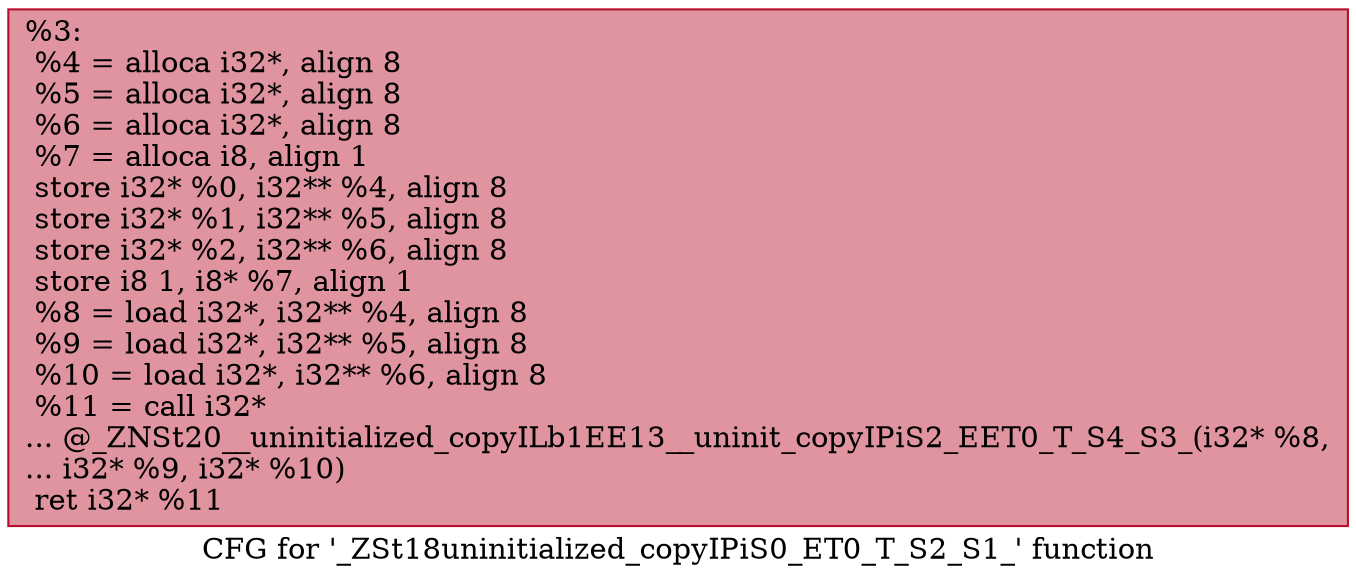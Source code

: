 digraph "CFG for '_ZSt18uninitialized_copyIPiS0_ET0_T_S2_S1_' function" {
	label="CFG for '_ZSt18uninitialized_copyIPiS0_ET0_T_S2_S1_' function";

	Node0x559aeab65840 [shape=record,color="#b70d28ff", style=filled, fillcolor="#b70d2870",label="{%3:\l  %4 = alloca i32*, align 8\l  %5 = alloca i32*, align 8\l  %6 = alloca i32*, align 8\l  %7 = alloca i8, align 1\l  store i32* %0, i32** %4, align 8\l  store i32* %1, i32** %5, align 8\l  store i32* %2, i32** %6, align 8\l  store i8 1, i8* %7, align 1\l  %8 = load i32*, i32** %4, align 8\l  %9 = load i32*, i32** %5, align 8\l  %10 = load i32*, i32** %6, align 8\l  %11 = call i32*\l... @_ZNSt20__uninitialized_copyILb1EE13__uninit_copyIPiS2_EET0_T_S4_S3_(i32* %8,\l... i32* %9, i32* %10)\l  ret i32* %11\l}"];
}
